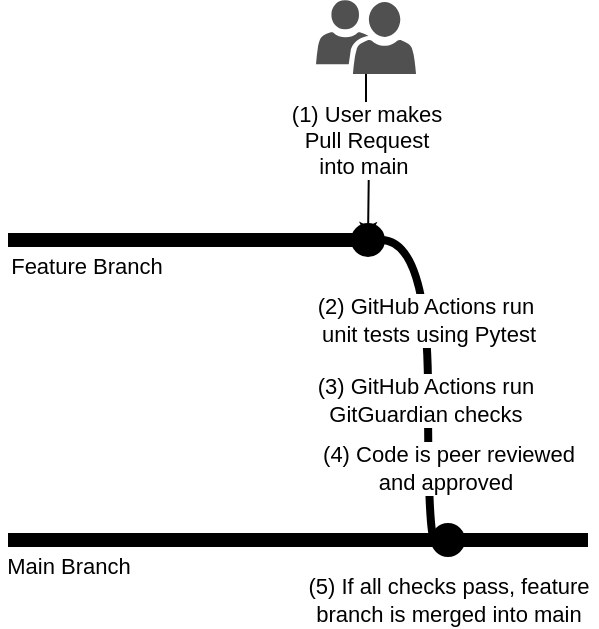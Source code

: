 <mxfile version="20.8.10" type="device"><diagram name="Page-1" id="zupnVGPUZq7tzIHBuSUI"><mxGraphModel dx="1242" dy="804" grid="1" gridSize="10" guides="1" tooltips="1" connect="1" arrows="1" fold="1" page="1" pageScale="1" pageWidth="827" pageHeight="1169" math="0" shadow="0"><root><mxCell id="0"/><mxCell id="1" parent="0"/><mxCell id="vAVcQjaITUfNjn-DZ0qK-6" style="edgeStyle=orthogonalEdgeStyle;rounded=0;orthogonalLoop=1;jettySize=auto;html=1;strokeWidth=1;" edge="1" parent="1" source="C352b4Kx2mBfpm_97M-E-26"><mxGeometry relative="1" as="geometry"><mxPoint x="440" y="230" as="targetPoint"/></mxGeometry></mxCell><mxCell id="vAVcQjaITUfNjn-DZ0qK-7" value="(1) User makes &lt;br&gt;Pull Request&lt;br&gt;into main&amp;nbsp;" style="edgeLabel;html=1;align=center;verticalAlign=middle;resizable=0;points=[];" vertex="1" connectable="0" parent="vAVcQjaITUfNjn-DZ0qK-6"><mxGeometry x="0.589" y="4" relative="1" as="geometry"><mxPoint x="-5" y="-33" as="offset"/></mxGeometry></mxCell><mxCell id="C352b4Kx2mBfpm_97M-E-26" value="" style="sketch=0;pointerEvents=1;shadow=0;dashed=0;html=1;strokeColor=none;labelPosition=center;verticalLabelPosition=bottom;verticalAlign=top;align=center;fillColor=#505050;shape=mxgraph.mscae.intune.user_group" parent="1" vertex="1"><mxGeometry x="414.0" y="110" width="50" height="37" as="geometry"/></mxCell><mxCell id="vAVcQjaITUfNjn-DZ0qK-2" value="" style="endArrow=none;html=1;rounded=0;strokeWidth=7;" edge="1" parent="1"><mxGeometry width="50" height="50" relative="1" as="geometry"><mxPoint x="260" y="380" as="sourcePoint"/><mxPoint x="550" y="380" as="targetPoint"/></mxGeometry></mxCell><mxCell id="vAVcQjaITUfNjn-DZ0qK-3" value="Main Branch" style="edgeLabel;html=1;align=center;verticalAlign=middle;resizable=0;points=[];" vertex="1" connectable="0" parent="vAVcQjaITUfNjn-DZ0qK-2"><mxGeometry x="-0.917" y="1" relative="1" as="geometry"><mxPoint x="18" y="14" as="offset"/></mxGeometry></mxCell><mxCell id="vAVcQjaITUfNjn-DZ0qK-12" value="(5) If all checks pass, feature &lt;br&gt;branch is merged into main" style="edgeLabel;html=1;align=center;verticalAlign=middle;resizable=0;points=[];" vertex="1" connectable="0" parent="vAVcQjaITUfNjn-DZ0qK-2"><mxGeometry x="0.276" y="1" relative="1" as="geometry"><mxPoint x="35" y="31" as="offset"/></mxGeometry></mxCell><mxCell id="vAVcQjaITUfNjn-DZ0qK-4" value="" style="endArrow=none;html=1;rounded=0;strokeWidth=7;" edge="1" parent="1"><mxGeometry width="50" height="50" relative="1" as="geometry"><mxPoint x="260" y="230" as="sourcePoint"/><mxPoint x="440" y="230" as="targetPoint"/></mxGeometry></mxCell><mxCell id="vAVcQjaITUfNjn-DZ0qK-5" value="Feature Branch" style="edgeLabel;html=1;align=center;verticalAlign=middle;resizable=0;points=[];" vertex="1" connectable="0" parent="vAVcQjaITUfNjn-DZ0qK-4"><mxGeometry x="-0.917" y="1" relative="1" as="geometry"><mxPoint x="31" y="14" as="offset"/></mxGeometry></mxCell><mxCell id="vAVcQjaITUfNjn-DZ0qK-8" value="" style="endArrow=oval;html=1;rounded=0;strokeWidth=4;endFill=1;startArrow=oval;startFill=1;endSize=13;startSize=13;edgeStyle=orthogonalEdgeStyle;curved=1;" edge="1" parent="1"><mxGeometry width="50" height="50" relative="1" as="geometry"><mxPoint x="480" y="380" as="sourcePoint"/><mxPoint x="440" y="230" as="targetPoint"/><Array as="points"><mxPoint x="470" y="380"/><mxPoint x="470" y="230"/></Array></mxGeometry></mxCell><mxCell id="vAVcQjaITUfNjn-DZ0qK-9" value="(2) GitHub Actions run&amp;nbsp;&lt;br&gt;unit tests using Pytest" style="edgeLabel;html=1;align=center;verticalAlign=middle;resizable=0;points=[];" vertex="1" connectable="0" parent="vAVcQjaITUfNjn-DZ0qK-8"><mxGeometry x="-0.008" y="3" relative="1" as="geometry"><mxPoint x="3" y="-26" as="offset"/></mxGeometry></mxCell><mxCell id="vAVcQjaITUfNjn-DZ0qK-10" value="(3) GitHub Actions run&amp;nbsp;&lt;br&gt;GitGuardian checks&amp;nbsp;" style="edgeLabel;html=1;align=center;verticalAlign=middle;resizable=0;points=[];" vertex="1" connectable="0" parent="vAVcQjaITUfNjn-DZ0qK-8"><mxGeometry x="-0.4" y="1" relative="1" as="geometry"><mxPoint x="1" y="-23" as="offset"/></mxGeometry></mxCell><mxCell id="vAVcQjaITUfNjn-DZ0qK-13" value="(4) Code is peer reviewed&lt;br&gt;and approved&amp;nbsp;" style="edgeLabel;html=1;align=center;verticalAlign=middle;resizable=0;points=[];" vertex="1" connectable="0" parent="vAVcQjaITUfNjn-DZ0qK-8"><mxGeometry x="-0.516" y="-1" relative="1" as="geometry"><mxPoint x="9" as="offset"/></mxGeometry></mxCell></root></mxGraphModel></diagram></mxfile>